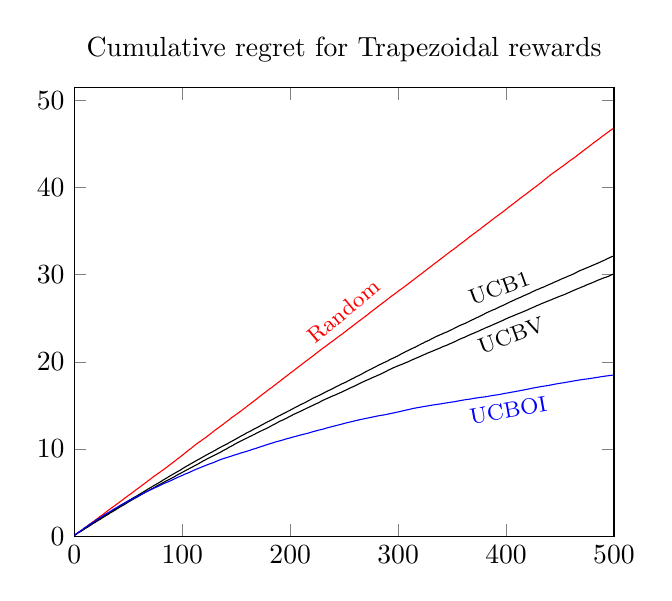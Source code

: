 %truncated normal
	\begin{tikzpicture}
	\begin{axis}[
		title={Cumulative regret for Trapezoidal rewards},
		%xlabel={Total number of pulls},
		xmin=0, xmax=500,
		ymin=0, %ymax=20,
	%	ymajorgrids=true,
		grid style=dashed
	]
	\addplot[red] coordinates {
(0,0.083)(1,0.175)(2,0.263)(3,0.347)(4,0.436)(5,0.527)(6,0.627)(7,0.714)(8,0.802)(9,0.891)(10,0.993)(11,1.088)(12,1.179)(13,1.264)(14,1.346)(15,1.442)(16,1.528)(17,1.625)(18,1.714)(19,1.815)(20,1.911)(21,1.99)(22,2.079)(23,2.189)(24,2.274)(25,2.355)(26,2.448)(27,2.534)(28,2.63)(29,2.733)(30,2.831)(31,2.935)(32,3.025)(33,3.112)(34,3.202)(35,3.283)(36,3.384)(37,3.468)(38,3.557)(39,3.649)(40,3.737)(41,3.831)(42,3.927)(43,4.01)(44,4.105)(45,4.192)(46,4.291)(47,4.389)(48,4.478)(49,4.571)(50,4.667)(51,4.749)(52,4.832)(53,4.921)(54,5.026)(55,5.116)(56,5.215)(57,5.305)(58,5.395)(59,5.474)(60,5.579)(61,5.667)(62,5.759)(63,5.863)(64,5.947)(65,6.041)(66,6.139)(67,6.229)(68,6.33)(69,6.415)(70,6.505)(71,6.603)(72,6.698)(73,6.797)(74,6.888)(75,6.976)(76,7.056)(77,7.145)(78,7.229)(79,7.314)(80,7.404)(81,7.498)(82,7.586)(83,7.68)(84,7.766)(85,7.852)(86,7.947)(87,8.048)(88,8.141)(89,8.235)(90,8.329)(91,8.426)(92,8.513)(93,8.615)(94,8.708)(95,8.806)(96,8.895)(97,8.988)(98,9.082)(99,9.185)(100,9.286)(101,9.383)(102,9.492)(103,9.589)(104,9.681)(105,9.785)(106,9.876)(107,9.969)(108,10.062)(109,10.162)(110,10.264)(111,10.368)(112,10.461)(113,10.556)(114,10.653)(115,10.747)(116,10.82)(117,10.9)(118,11.004)(119,11.088)(120,11.177)(121,11.253)(122,11.344)(123,11.445)(124,11.544)(125,11.637)(126,11.731)(127,11.83)(128,11.925)(129,12.034)(130,12.13)(131,12.215)(132,12.306)(133,12.395)(134,12.486)(135,12.576)(136,12.672)(137,12.763)(138,12.85)(139,12.95)(140,13.042)(141,13.135)(142,13.234)(143,13.32)(144,13.422)(145,13.531)(146,13.625)(147,13.708)(148,13.793)(149,13.886)(150,13.97)(151,14.062)(152,14.145)(153,14.238)(154,14.324)(155,14.423)(156,14.52)(157,14.615)(158,14.705)(159,14.803)(160,14.907)(161,14.996)(162,15.087)(163,15.187)(164,15.278)(165,15.364)(166,15.465)(167,15.561)(168,15.655)(169,15.753)(170,15.857)(171,15.949)(172,16.046)(173,16.148)(174,16.236)(175,16.331)(176,16.42)(177,16.512)(178,16.611)(179,16.706)(180,16.81)(181,16.904)(182,16.983)(183,17.068)(184,17.17)(185,17.264)(186,17.355)(187,17.453)(188,17.559)(189,17.651)(190,17.73)(191,17.837)(192,17.932)(193,18.029)(194,18.131)(195,18.231)(196,18.311)(197,18.408)(198,18.497)(199,18.612)(200,18.704)(201,18.795)(202,18.885)(203,18.984)(204,19.067)(205,19.17)(206,19.269)(207,19.363)(208,19.456)(209,19.541)(210,19.641)(211,19.738)(212,19.836)(213,19.929)(214,20.02)(215,20.119)(216,20.208)(217,20.299)(218,20.398)(219,20.492)(220,20.567)(221,20.67)(222,20.771)(223,20.867)(224,20.97)(225,21.058)(226,21.156)(227,21.252)(228,21.344)(229,21.438)(230,21.541)(231,21.626)(232,21.716)(233,21.806)(234,21.895)(235,21.993)(236,22.082)(237,22.175)(238,22.267)(239,22.352)(240,22.449)(241,22.535)(242,22.633)(243,22.722)(244,22.825)(245,22.91)(246,23.004)(247,23.091)(248,23.179)(249,23.272)(250,23.37)(251,23.465)(252,23.563)(253,23.661)(254,23.756)(255,23.847)(256,23.934)(257,24.032)(258,24.124)(259,24.229)(260,24.323)(261,24.418)(262,24.515)(263,24.606)(264,24.705)(265,24.782)(266,24.873)(267,24.974)(268,25.065)(269,25.161)(270,25.252)(271,25.342)(272,25.438)(273,25.545)(274,25.651)(275,25.748)(276,25.835)(277,25.927)(278,26.032)(279,26.122)(280,26.215)(281,26.318)(282,26.41)(283,26.508)(284,26.593)(285,26.686)(286,26.788)(287,26.878)(288,26.972)(289,27.072)(290,27.166)(291,27.258)(292,27.354)(293,27.455)(294,27.545)(295,27.638)(296,27.713)(297,27.81)(298,27.902)(299,28.007)(300,28.102)(301,28.196)(302,28.283)(303,28.356)(304,28.449)(305,28.539)(306,28.641)(307,28.726)(308,28.824)(309,28.916)(310,29.009)(311,29.111)(312,29.192)(313,29.296)(314,29.388)(315,29.482)(316,29.584)(317,29.672)(318,29.768)(319,29.867)(320,29.96)(321,30.048)(322,30.144)(323,30.234)(324,30.339)(325,30.428)(326,30.527)(327,30.631)(328,30.724)(329,30.82)(330,30.916)(331,31.0)(332,31.107)(333,31.204)(334,31.295)(335,31.38)(336,31.472)(337,31.568)(338,31.668)(339,31.764)(340,31.86)(341,31.948)(342,32.047)(343,32.142)(344,32.241)(345,32.33)(346,32.43)(347,32.516)(348,32.609)(349,32.708)(350,32.792)(351,32.874)(352,32.967)(353,33.071)(354,33.158)(355,33.268)(356,33.36)(357,33.452)(358,33.538)(359,33.638)(360,33.73)(361,33.821)(362,33.918)(363,34.016)(364,34.117)(365,34.219)(366,34.321)(367,34.411)(368,34.503)(369,34.6)(370,34.695)(371,34.773)(372,34.861)(373,34.961)(374,35.06)(375,35.139)(376,35.228)(377,35.333)(378,35.433)(379,35.527)(380,35.617)(381,35.722)(382,35.812)(383,35.902)(384,35.99)(385,36.095)(386,36.197)(387,36.283)(388,36.378)(389,36.475)(390,36.568)(391,36.657)(392,36.755)(393,36.842)(394,36.929)(395,37.022)(396,37.11)(397,37.195)(398,37.296)(399,37.39)(400,37.49)(401,37.592)(402,37.694)(403,37.797)(404,37.882)(405,37.976)(406,38.074)(407,38.161)(408,38.256)(409,38.357)(410,38.448)(411,38.545)(412,38.647)(413,38.746)(414,38.833)(415,38.928)(416,39.03)(417,39.107)(418,39.197)(419,39.29)(420,39.396)(421,39.485)(422,39.574)(423,39.675)(424,39.764)(425,39.861)(426,39.961)(427,40.048)(428,40.132)(429,40.231)(430,40.33)(431,40.429)(432,40.52)(433,40.617)(434,40.728)(435,40.828)(436,40.926)(437,41.02)(438,41.122)(439,41.226)(440,41.326)(441,41.429)(442,41.523)(443,41.609)(444,41.7)(445,41.789)(446,41.872)(447,41.961)(448,42.046)(449,42.134)(450,42.23)(451,42.322)(452,42.402)(453,42.491)(454,42.591)(455,42.678)(456,42.764)(457,42.867)(458,42.965)(459,43.059)(460,43.146)(461,43.231)(462,43.313)(463,43.397)(464,43.489)(465,43.583)(466,43.696)(467,43.779)(468,43.875)(469,43.97)(470,44.062)(471,44.169)(472,44.257)(473,44.351)(474,44.447)(475,44.531)(476,44.634)(477,44.731)(478,44.821)(479,44.915)(480,45.012)(481,45.112)(482,45.207)(483,45.291)(484,45.377)(485,45.475)(486,45.562)(487,45.655)(488,45.756)(489,45.85)(490,45.945)(491,46.027)(492,46.122)(493,46.214)(494,46.309)(495,46.396)(496,46.482)(497,46.573)(498,46.667)(499,46.751)
		}node[pos=0.52](endofplotsquare){} ;
		\node [red,above,rotate=40] at (endofplotsquare) {\footnotesize Random};
	\addplot[black] coordinates {
(0,0.089)(1,0.176)(2,0.268)(3,0.36)(4,0.443)(5,0.503)(6,0.58)(7,0.658)(8,0.761)(9,0.869)(10,0.938)(11,0.992)(12,1.062)(13,1.145)(14,1.236)(15,1.323)(16,1.405)(17,1.485)(18,1.558)(19,1.643)(20,1.731)(21,1.807)(22,1.89)(23,1.972)(24,2.044)(25,2.122)(26,2.204)(27,2.287)(28,2.368)(29,2.442)(30,2.517)(31,2.595)(32,2.677)(33,2.746)(34,2.822)(35,2.898)(36,2.981)(37,3.063)(38,3.138)(39,3.219)(40,3.296)(41,3.37)(42,3.448)(43,3.526)(44,3.602)(45,3.676)(46,3.744)(47,3.813)(48,3.888)(49,3.974)(50,4.055)(51,4.135)(52,4.199)(53,4.273)(54,4.352)(55,4.433)(56,4.491)(57,4.562)(58,4.629)(59,4.704)(60,4.782)(61,4.861)(62,4.938)(63,5.014)(64,5.081)(65,5.15)(66,5.232)(67,5.309)(68,5.388)(69,5.46)(70,5.535)(71,5.607)(72,5.677)(73,5.758)(74,5.833)(75,5.903)(76,5.976)(77,6.041)(78,6.108)(79,6.186)(80,6.262)(81,6.341)(82,6.425)(83,6.491)(84,6.574)(85,6.639)(86,6.715)(87,6.791)(88,6.868)(89,6.944)(90,7.013)(91,7.088)(92,7.149)(93,7.221)(94,7.291)(95,7.364)(96,7.443)(97,7.506)(98,7.57)(99,7.645)(100,7.731)(101,7.814)(102,7.884)(103,7.965)(104,8.039)(105,8.1)(106,8.169)(107,8.245)(108,8.314)(109,8.383)(110,8.451)(111,8.529)(112,8.602)(113,8.671)(114,8.738)(115,8.808)(116,8.87)(117,8.941)(118,9.007)(119,9.076)(120,9.148)(121,9.224)(122,9.289)(123,9.357)(124,9.425)(125,9.489)(126,9.553)(127,9.614)(128,9.685)(129,9.754)(130,9.815)(131,9.888)(132,9.963)(133,10.045)(134,10.111)(135,10.175)(136,10.24)(137,10.303)(138,10.373)(139,10.435)(140,10.492)(141,10.555)(142,10.622)(143,10.699)(144,10.77)(145,10.836)(146,10.9)(147,10.967)(148,11.039)(149,11.111)(150,11.172)(151,11.248)(152,11.314)(153,11.388)(154,11.46)(155,11.527)(156,11.588)(157,11.654)(158,11.724)(159,11.795)(160,11.869)(161,11.93)(162,11.987)(163,12.049)(164,12.112)(165,12.189)(166,12.252)(167,12.32)(168,12.383)(169,12.445)(170,12.51)(171,12.574)(172,12.642)(173,12.715)(174,12.791)(175,12.846)(176,12.915)(177,12.989)(178,13.048)(179,13.12)(180,13.177)(181,13.234)(182,13.302)(183,13.362)(184,13.421)(185,13.49)(186,13.57)(187,13.637)(188,13.701)(189,13.769)(190,13.826)(191,13.885)(192,13.954)(193,14.025)(194,14.078)(195,14.145)(196,14.208)(197,14.273)(198,14.337)(199,14.396)(200,14.459)(201,14.527)(202,14.592)(203,14.658)(204,14.724)(205,14.787)(206,14.849)(207,14.915)(208,14.985)(209,15.05)(210,15.116)(211,15.172)(212,15.223)(213,15.278)(214,15.342)(215,15.406)(216,15.48)(217,15.553)(218,15.617)(219,15.677)(220,15.751)(221,15.824)(222,15.88)(223,15.939)(224,15.993)(225,16.049)(226,16.112)(227,16.169)(228,16.228)(229,16.293)(230,16.348)(231,16.419)(232,16.49)(233,16.55)(234,16.618)(235,16.676)(236,16.735)(237,16.788)(238,16.847)(239,16.914)(240,16.977)(241,17.035)(242,17.117)(243,17.168)(244,17.228)(245,17.282)(246,17.357)(247,17.42)(248,17.481)(249,17.533)(250,17.592)(251,17.643)(252,17.7)(253,17.772)(254,17.836)(255,17.899)(256,17.965)(257,18.033)(258,18.085)(259,18.151)(260,18.22)(261,18.293)(262,18.346)(263,18.394)(264,18.462)(265,18.518)(266,18.586)(267,18.656)(268,18.727)(269,18.798)(270,18.867)(271,18.93)(272,18.988)(273,19.05)(274,19.124)(275,19.171)(276,19.227)(277,19.308)(278,19.37)(279,19.432)(280,19.492)(281,19.567)(282,19.633)(283,19.68)(284,19.735)(285,19.8)(286,19.86)(287,19.92)(288,19.968)(289,20.028)(290,20.086)(291,20.162)(292,20.229)(293,20.289)(294,20.353)(295,20.399)(296,20.462)(297,20.519)(298,20.59)(299,20.644)(300,20.705)(301,20.772)(302,20.843)(303,20.914)(304,20.978)(305,21.032)(306,21.1)(307,21.176)(308,21.232)(309,21.291)(310,21.352)(311,21.41)(312,21.47)(313,21.525)(314,21.588)(315,21.638)(316,21.693)(317,21.762)(318,21.83)(319,21.898)(320,21.959)(321,22.021)(322,22.087)(323,22.143)(324,22.208)(325,22.272)(326,22.334)(327,22.384)(328,22.439)(329,22.495)(330,22.566)(331,22.633)(332,22.693)(333,22.762)(334,22.83)(335,22.887)(336,22.938)(337,23.0)(338,23.05)(339,23.11)(340,23.16)(341,23.211)(342,23.274)(343,23.324)(344,23.374)(345,23.421)(346,23.473)(347,23.543)(348,23.601)(349,23.658)(350,23.716)(351,23.778)(352,23.841)(353,23.903)(354,23.967)(355,24.035)(356,24.095)(357,24.159)(358,24.213)(359,24.261)(360,24.309)(361,24.36)(362,24.407)(363,24.466)(364,24.527)(365,24.587)(366,24.651)(367,24.717)(368,24.777)(369,24.836)(370,24.886)(371,24.95)(372,25.012)(373,25.075)(374,25.127)(375,25.186)(376,25.242)(377,25.308)(378,25.37)(379,25.424)(380,25.502)(381,25.572)(382,25.63)(383,25.687)(384,25.741)(385,25.797)(386,25.858)(387,25.91)(388,25.961)(389,26.004)(390,26.055)(391,26.113)(392,26.181)(393,26.243)(394,26.298)(395,26.36)(396,26.416)(397,26.462)(398,26.525)(399,26.587)(400,26.645)(401,26.702)(402,26.764)(403,26.824)(404,26.889)(405,26.941)(406,27.003)(407,27.057)(408,27.119)(409,27.183)(410,27.227)(411,27.283)(412,27.341)(413,27.382)(414,27.436)(415,27.502)(416,27.562)(417,27.618)(418,27.664)(419,27.721)(420,27.776)(421,27.835)(422,27.885)(423,27.946)(424,28.013)(425,28.068)(426,28.128)(427,28.188)(428,28.244)(429,28.291)(430,28.338)(431,28.395)(432,28.451)(433,28.5)(434,28.547)(435,28.59)(436,28.65)(437,28.716)(438,28.766)(439,28.819)(440,28.879)(441,28.923)(442,28.978)(443,29.042)(444,29.099)(445,29.149)(446,29.203)(447,29.256)(448,29.304)(449,29.366)(450,29.42)(451,29.483)(452,29.538)(453,29.587)(454,29.64)(455,29.683)(456,29.734)(457,29.798)(458,29.85)(459,29.898)(460,29.947)(461,29.999)(462,30.053)(463,30.122)(464,30.179)(465,30.243)(466,30.31)(467,30.379)(468,30.436)(469,30.488)(470,30.541)(471,30.594)(472,30.646)(473,30.689)(474,30.738)(475,30.797)(476,30.844)(477,30.894)(478,30.948)(479,31.005)(480,31.059)(481,31.117)(482,31.163)(483,31.213)(484,31.265)(485,31.322)(486,31.376)(487,31.43)(488,31.484)(489,31.548)(490,31.6)(491,31.656)(492,31.717)(493,31.778)(494,31.844)(495,31.899)(496,31.955)(497,32.013)(498,32.069)(499,32.12)
		}node[pos=0.8](endofplotsquare){} ;
		\node [black,above,rotate=20] at (endofplotsquare) {\footnotesize UCB1};
	\addplot[black] coordinates {
(0,0.076)(1,0.177)(2,0.269)(3,0.356)(4,0.439)(5,0.485)(6,0.562)(7,0.634)(8,0.709)(9,0.792)(10,0.872)(11,0.948)(12,1.02)(13,1.098)(14,1.179)(15,1.257)(16,1.348)(17,1.428)(18,1.498)(19,1.558)(20,1.647)(21,1.724)(22,1.798)(23,1.87)(24,1.934)(25,2.023)(26,2.112)(27,2.186)(28,2.255)(29,2.331)(30,2.413)(31,2.482)(32,2.566)(33,2.65)(34,2.718)(35,2.795)(36,2.868)(37,2.936)(38,3.009)(39,3.099)(40,3.17)(41,3.246)(42,3.322)(43,3.399)(44,3.473)(45,3.533)(46,3.607)(47,3.679)(48,3.756)(49,3.829)(50,3.912)(51,3.985)(52,4.054)(53,4.128)(54,4.204)(55,4.273)(56,4.35)(57,4.411)(58,4.476)(59,4.545)(60,4.63)(61,4.698)(62,4.772)(63,4.833)(64,4.918)(65,4.986)(66,5.053)(67,5.114)(68,5.186)(69,5.236)(70,5.313)(71,5.387)(72,5.45)(73,5.52)(74,5.583)(75,5.659)(76,5.734)(77,5.806)(78,5.86)(79,5.93)(80,5.99)(81,6.07)(82,6.127)(83,6.193)(84,6.26)(85,6.332)(86,6.395)(87,6.457)(88,6.517)(89,6.582)(90,6.644)(91,6.713)(92,6.779)(93,6.842)(94,6.923)(95,6.994)(96,7.066)(97,7.126)(98,7.193)(99,7.258)(100,7.321)(101,7.394)(102,7.457)(103,7.535)(104,7.595)(105,7.657)(106,7.721)(107,7.791)(108,7.854)(109,7.914)(110,7.981)(111,8.049)(112,8.113)(113,8.177)(114,8.245)(115,8.31)(116,8.388)(117,8.456)(118,8.533)(119,8.603)(120,8.675)(121,8.737)(122,8.799)(123,8.869)(124,8.935)(125,8.996)(126,9.053)(127,9.119)(128,9.179)(129,9.241)(130,9.301)(131,9.36)(132,9.427)(133,9.492)(134,9.551)(135,9.612)(136,9.678)(137,9.754)(138,9.822)(139,9.887)(140,9.955)(141,10.016)(142,10.087)(143,10.172)(144,10.242)(145,10.303)(146,10.365)(147,10.431)(148,10.513)(149,10.583)(150,10.648)(151,10.712)(152,10.782)(153,10.843)(154,10.909)(155,10.962)(156,11.029)(157,11.085)(158,11.148)(159,11.216)(160,11.266)(161,11.329)(162,11.395)(163,11.456)(164,11.505)(165,11.577)(166,11.638)(167,11.694)(168,11.77)(169,11.834)(170,11.896)(171,11.96)(172,12.017)(173,12.071)(174,12.134)(175,12.194)(176,12.246)(177,12.302)(178,12.364)(179,12.421)(180,12.487)(181,12.554)(182,12.624)(183,12.693)(184,12.754)(185,12.815)(186,12.882)(187,12.953)(188,13.024)(189,13.091)(190,13.156)(191,13.218)(192,13.273)(193,13.32)(194,13.378)(195,13.439)(196,13.502)(197,13.569)(198,13.632)(199,13.705)(200,13.763)(201,13.828)(202,13.892)(203,13.965)(204,14.017)(205,14.071)(206,14.133)(207,14.179)(208,14.24)(209,14.298)(210,14.36)(211,14.418)(212,14.479)(213,14.537)(214,14.594)(215,14.662)(216,14.718)(217,14.769)(218,14.833)(219,14.899)(220,14.952)(221,15.01)(222,15.072)(223,15.133)(224,15.191)(225,15.24)(226,15.284)(227,15.357)(228,15.431)(229,15.505)(230,15.567)(231,15.629)(232,15.682)(233,15.741)(234,15.789)(235,15.842)(236,15.896)(237,15.956)(238,16.018)(239,16.066)(240,16.119)(241,16.16)(242,16.213)(243,16.272)(244,16.337)(245,16.382)(246,16.436)(247,16.492)(248,16.549)(249,16.608)(250,16.669)(251,16.724)(252,16.79)(253,16.848)(254,16.91)(255,16.974)(256,17.028)(257,17.08)(258,17.129)(259,17.189)(260,17.249)(261,17.307)(262,17.378)(263,17.441)(264,17.501)(265,17.559)(266,17.614)(267,17.679)(268,17.73)(269,17.792)(270,17.847)(271,17.9)(272,17.953)(273,18.005)(274,18.054)(275,18.123)(276,18.176)(277,18.23)(278,18.281)(279,18.333)(280,18.392)(281,18.452)(282,18.49)(283,18.546)(284,18.606)(285,18.667)(286,18.732)(287,18.794)(288,18.849)(289,18.92)(290,18.985)(291,19.052)(292,19.113)(293,19.164)(294,19.226)(295,19.289)(296,19.34)(297,19.392)(298,19.445)(299,19.492)(300,19.553)(301,19.601)(302,19.648)(303,19.692)(304,19.744)(305,19.792)(306,19.846)(307,19.903)(308,19.95)(309,19.995)(310,20.056)(311,20.112)(312,20.175)(313,20.231)(314,20.283)(315,20.34)(316,20.385)(317,20.441)(318,20.492)(319,20.544)(320,20.597)(321,20.657)(322,20.716)(323,20.768)(324,20.824)(325,20.874)(326,20.936)(327,20.99)(328,21.039)(329,21.091)(330,21.14)(331,21.188)(332,21.233)(333,21.289)(334,21.346)(335,21.394)(336,21.448)(337,21.499)(338,21.546)(339,21.594)(340,21.652)(341,21.715)(342,21.767)(343,21.817)(344,21.859)(345,21.905)(346,21.956)(347,22.013)(348,22.075)(349,22.124)(350,22.175)(351,22.233)(352,22.287)(353,22.345)(354,22.408)(355,22.477)(356,22.534)(357,22.589)(358,22.642)(359,22.699)(360,22.746)(361,22.787)(362,22.844)(363,22.907)(364,22.966)(365,23.017)(366,23.079)(367,23.14)(368,23.187)(369,23.238)(370,23.284)(371,23.346)(372,23.39)(373,23.446)(374,23.498)(375,23.555)(376,23.613)(377,23.669)(378,23.729)(379,23.776)(380,23.839)(381,23.899)(382,23.948)(383,24.0)(384,24.038)(385,24.094)(386,24.154)(387,24.213)(388,24.268)(389,24.321)(390,24.372)(391,24.422)(392,24.483)(393,24.535)(394,24.588)(395,24.643)(396,24.699)(397,24.752)(398,24.822)(399,24.879)(400,24.939)(401,24.991)(402,25.048)(403,25.105)(404,25.154)(405,25.199)(406,25.244)(407,25.294)(408,25.349)(409,25.409)(410,25.462)(411,25.503)(412,25.556)(413,25.603)(414,25.65)(415,25.706)(416,25.757)(417,25.811)(418,25.864)(419,25.909)(420,25.963)(421,26.028)(422,26.085)(423,26.135)(424,26.192)(425,26.243)(426,26.298)(427,26.356)(428,26.415)(429,26.47)(430,26.518)(431,26.573)(432,26.628)(433,26.683)(434,26.728)(435,26.779)(436,26.828)(437,26.884)(438,26.937)(439,26.981)(440,27.03)(441,27.086)(442,27.128)(443,27.186)(444,27.238)(445,27.285)(446,27.329)(447,27.378)(448,27.435)(449,27.482)(450,27.532)(451,27.58)(452,27.621)(453,27.669)(454,27.717)(455,27.772)(456,27.835)(457,27.889)(458,27.934)(459,27.991)(460,28.045)(461,28.109)(462,28.161)(463,28.212)(464,28.261)(465,28.321)(466,28.369)(467,28.414)(468,28.469)(469,28.524)(470,28.573)(471,28.619)(472,28.672)(473,28.728)(474,28.788)(475,28.842)(476,28.89)(477,28.944)(478,28.982)(479,29.034)(480,29.088)(481,29.142)(482,29.188)(483,29.245)(484,29.305)(485,29.359)(486,29.407)(487,29.449)(488,29.503)(489,29.558)(490,29.605)(491,29.65)(492,29.687)(493,29.729)(494,29.772)(495,29.82)(496,29.875)(497,29.942)(498,29.998)(499,30.051)
		}node[pos=0.8](endofplotsquare){} ;
		\node [black,below,rotate=20] at (endofplotsquare) {\footnotesize UCBV};
	\addplot[blue] coordinates {
(0,0.103)(1,0.197)(2,0.288)(3,0.371)(4,0.472)(5,0.537)(6,0.615)(7,0.71)(8,0.814)(9,0.941)(10,0.995)(11,1.068)(12,1.158)(13,1.242)(14,1.34)(15,1.431)(16,1.499)(17,1.576)(18,1.653)(19,1.742)(20,1.824)(21,1.909)(22,1.99)(23,2.07)(24,2.15)(25,2.219)(26,2.297)(27,2.376)(28,2.45)(29,2.531)(30,2.608)(31,2.679)(32,2.746)(33,2.82)(34,2.901)(35,2.976)(36,3.061)(37,3.13)(38,3.208)(39,3.272)(40,3.343)(41,3.419)(42,3.501)(43,3.567)(44,3.639)(45,3.702)(46,3.772)(47,3.845)(48,3.904)(49,3.969)(50,4.035)(51,4.106)(52,4.174)(53,4.237)(54,4.301)(55,4.357)(56,4.413)(57,4.475)(58,4.534)(59,4.595)(60,4.657)(61,4.717)(62,4.784)(63,4.84)(64,4.91)(65,4.974)(66,5.054)(67,5.111)(68,5.163)(69,5.223)(70,5.28)(71,5.339)(72,5.4)(73,5.46)(74,5.514)(75,5.578)(76,5.632)(77,5.681)(78,5.742)(79,5.803)(80,5.859)(81,5.921)(82,5.983)(83,6.042)(84,6.095)(85,6.143)(86,6.196)(87,6.239)(88,6.3)(89,6.355)(90,6.405)(91,6.466)(92,6.54)(93,6.589)(94,6.644)(95,6.701)(96,6.762)(97,6.82)(98,6.866)(99,6.924)(100,6.978)(101,7.036)(102,7.095)(103,7.146)(104,7.186)(105,7.24)(106,7.296)(107,7.346)(108,7.406)(109,7.464)(110,7.523)(111,7.581)(112,7.633)(113,7.687)(114,7.733)(115,7.785)(116,7.831)(117,7.88)(118,7.935)(119,7.984)(120,8.031)(121,8.089)(122,8.135)(123,8.182)(124,8.233)(125,8.275)(126,8.325)(127,8.361)(128,8.409)(129,8.454)(130,8.495)(131,8.556)(132,8.613)(133,8.669)(134,8.714)(135,8.765)(136,8.81)(137,8.856)(138,8.895)(139,8.937)(140,8.974)(141,9.01)(142,9.049)(143,9.093)(144,9.123)(145,9.167)(146,9.21)(147,9.248)(148,9.293)(149,9.335)(150,9.371)(151,9.407)(152,9.446)(153,9.488)(154,9.529)(155,9.569)(156,9.603)(157,9.636)(158,9.675)(159,9.711)(160,9.751)(161,9.788)(162,9.828)(163,9.87)(164,9.915)(165,9.956)(166,9.994)(167,10.034)(168,10.066)(169,10.107)(170,10.154)(171,10.195)(172,10.236)(173,10.275)(174,10.324)(175,10.354)(176,10.398)(177,10.441)(178,10.483)(179,10.518)(180,10.555)(181,10.594)(182,10.636)(183,10.672)(184,10.711)(185,10.748)(186,10.797)(187,10.831)(188,10.865)(189,10.894)(190,10.928)(191,10.964)(192,10.998)(193,11.034)(194,11.07)(195,11.113)(196,11.154)(197,11.184)(198,11.216)(199,11.244)(200,11.279)(201,11.311)(202,11.351)(203,11.388)(204,11.419)(205,11.451)(206,11.488)(207,11.518)(208,11.555)(209,11.585)(210,11.618)(211,11.649)(212,11.677)(213,11.713)(214,11.739)(215,11.765)(216,11.792)(217,11.835)(218,11.874)(219,11.914)(220,11.949)(221,11.987)(222,12.024)(223,12.054)(224,12.085)(225,12.115)(226,12.153)(227,12.187)(228,12.212)(229,12.236)(230,12.267)(231,12.305)(232,12.338)(233,12.379)(234,12.418)(235,12.453)(236,12.484)(237,12.513)(238,12.547)(239,12.586)(240,12.615)(241,12.642)(242,12.67)(243,12.706)(244,12.739)(245,12.765)(246,12.798)(247,12.831)(248,12.866)(249,12.901)(250,12.935)(251,12.966)(252,13.003)(253,13.031)(254,13.06)(255,13.086)(256,13.113)(257,13.141)(258,13.166)(259,13.202)(260,13.239)(261,13.265)(262,13.292)(263,13.32)(264,13.355)(265,13.378)(266,13.404)(267,13.431)(268,13.455)(269,13.486)(270,13.505)(271,13.534)(272,13.557)(273,13.583)(274,13.61)(275,13.638)(276,13.663)(277,13.686)(278,13.71)(279,13.737)(280,13.767)(281,13.789)(282,13.813)(283,13.835)(284,13.857)(285,13.88)(286,13.894)(287,13.915)(288,13.939)(289,13.963)(290,13.986)(291,14.016)(292,14.045)(293,14.074)(294,14.096)(295,14.119)(296,14.146)(297,14.173)(298,14.201)(299,14.23)(300,14.253)(301,14.28)(302,14.309)(303,14.337)(304,14.369)(305,14.399)(306,14.425)(307,14.456)(308,14.484)(309,14.506)(310,14.538)(311,14.566)(312,14.596)(313,14.629)(314,14.656)(315,14.677)(316,14.7)(317,14.725)(318,14.741)(319,14.765)(320,14.786)(321,14.813)(322,14.833)(323,14.857)(324,14.877)(325,14.895)(326,14.916)(327,14.936)(328,14.957)(329,14.983)(330,15.004)(331,15.022)(332,15.047)(333,15.067)(334,15.086)(335,15.1)(336,15.114)(337,15.132)(338,15.153)(339,15.169)(340,15.188)(341,15.21)(342,15.231)(343,15.255)(344,15.276)(345,15.294)(346,15.314)(347,15.33)(348,15.355)(349,15.376)(350,15.389)(351,15.407)(352,15.43)(353,15.45)(354,15.472)(355,15.499)(356,15.52)(357,15.543)(358,15.564)(359,15.587)(360,15.609)(361,15.63)(362,15.65)(363,15.667)(364,15.689)(365,15.703)(366,15.717)(367,15.735)(368,15.76)(369,15.784)(370,15.808)(371,15.826)(372,15.848)(373,15.863)(374,15.88)(375,15.899)(376,15.916)(377,15.934)(378,15.947)(379,15.963)(380,15.976)(381,15.996)(382,16.015)(383,16.039)(384,16.063)(385,16.089)(386,16.109)(387,16.128)(388,16.144)(389,16.165)(390,16.185)(391,16.205)(392,16.22)(393,16.241)(394,16.26)(395,16.283)(396,16.309)(397,16.336)(398,16.361)(399,16.381)(400,16.402)(401,16.422)(402,16.443)(403,16.467)(404,16.487)(405,16.518)(406,16.542)(407,16.554)(408,16.576)(409,16.603)(410,16.63)(411,16.648)(412,16.67)(413,16.7)(414,16.722)(415,16.749)(416,16.768)(417,16.79)(418,16.813)(419,16.84)(420,16.866)(421,16.891)(422,16.912)(423,16.942)(424,16.97)(425,16.994)(426,17.017)(427,17.042)(428,17.065)(429,17.085)(430,17.107)(431,17.129)(432,17.151)(433,17.175)(434,17.192)(435,17.21)(436,17.23)(437,17.246)(438,17.269)(439,17.289)(440,17.309)(441,17.335)(442,17.358)(443,17.383)(444,17.41)(445,17.431)(446,17.456)(447,17.476)(448,17.501)(449,17.522)(450,17.541)(451,17.558)(452,17.581)(453,17.593)(454,17.616)(455,17.638)(456,17.662)(457,17.684)(458,17.707)(459,17.733)(460,17.747)(461,17.77)(462,17.795)(463,17.815)(464,17.835)(465,17.853)(466,17.873)(467,17.896)(468,17.917)(469,17.939)(470,17.958)(471,17.976)(472,17.991)(473,18.009)(474,18.024)(475,18.036)(476,18.052)(477,18.074)(478,18.092)(479,18.109)(480,18.127)(481,18.149)(482,18.171)(483,18.188)(484,18.208)(485,18.227)(486,18.249)(487,18.27)(488,18.289)(489,18.31)(490,18.326)(491,18.346)(492,18.365)(493,18.381)(494,18.396)(495,18.412)(496,18.43)(497,18.445)(498,18.464)(499,18.485)
		}node[pos=0.8](endofplotsquare){} ;
		\node [blue,below, rotate=10] at (endofplotsquare) {\footnotesize UCBOI};
	\end{axis}
	\end{tikzpicture}

